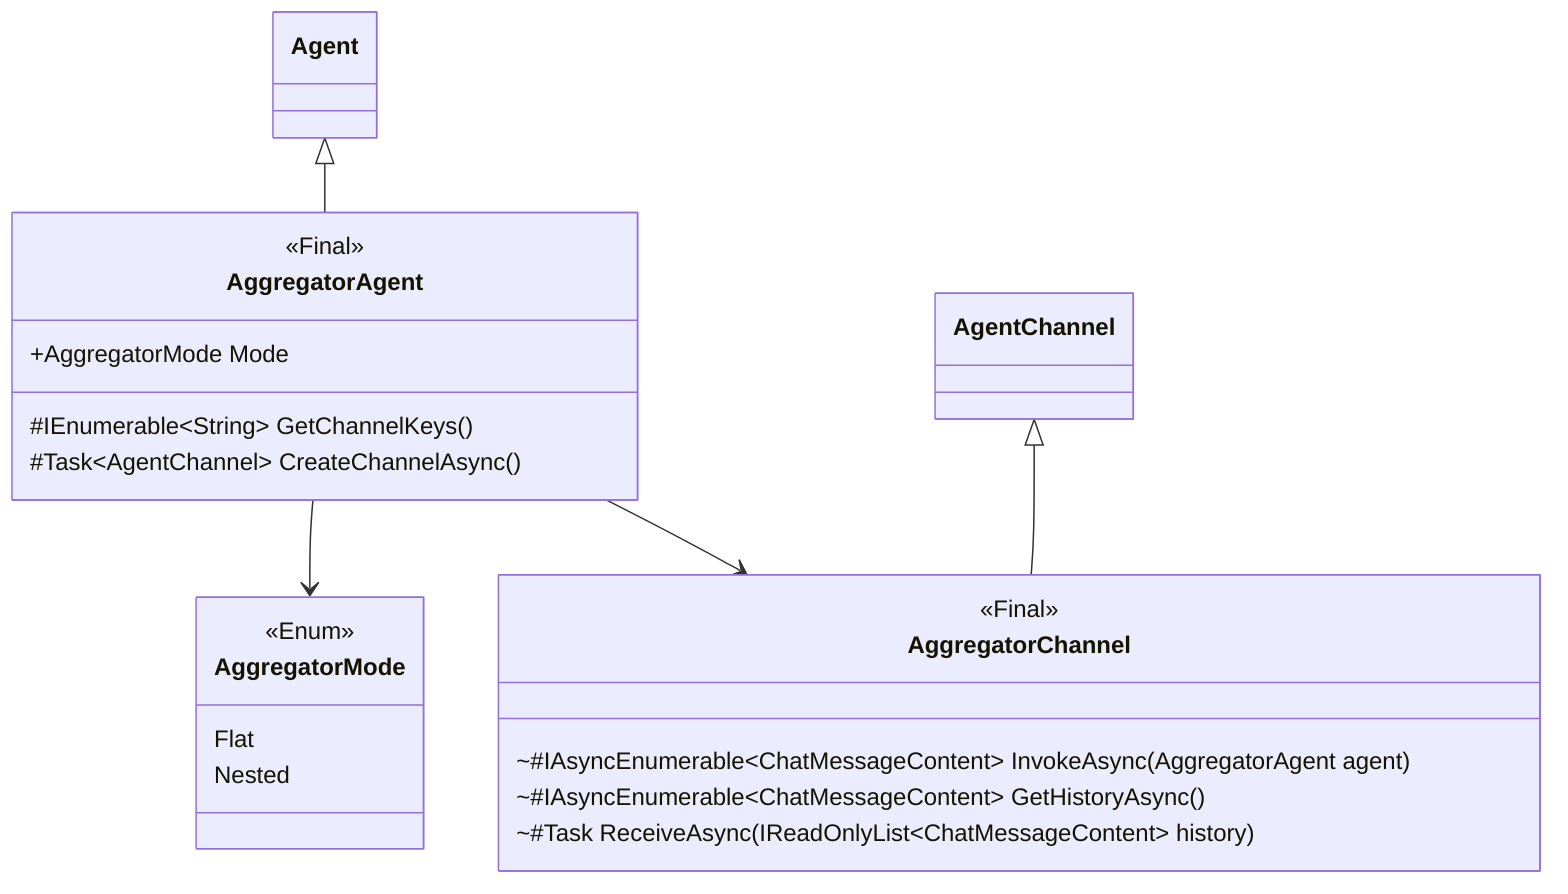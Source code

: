 classDiagram

    Agent
    AgentChannel

    AggregatorAgent --> AggregatorMode
    class AggregatorMode {
        <<Enum>>
        Flat
        Nested
    }
    
    Agent <|-- AggregatorAgent
    AggregatorAgent --> AggregatorChannel
    class AggregatorAgent {
        <<Final>>
        +AggregatorMode Mode
        #IEnumerable~String~ GetChannelKeys()
        #Task~AgentChannel~ CreateChannelAsync()
    }
    
    AgentChannel <|-- AggregatorChannel
    class AggregatorChannel {
        <<Final>>
        ~#IAsyncEnumerable~ChatMessageContent~ InvokeAsync(AggregatorAgent agent)
        ~#IAsyncEnumerable~ChatMessageContent~ GetHistoryAsync()
        ~#Task ReceiveAsync(IReadOnlyList~ChatMessageContent~ history)
    }